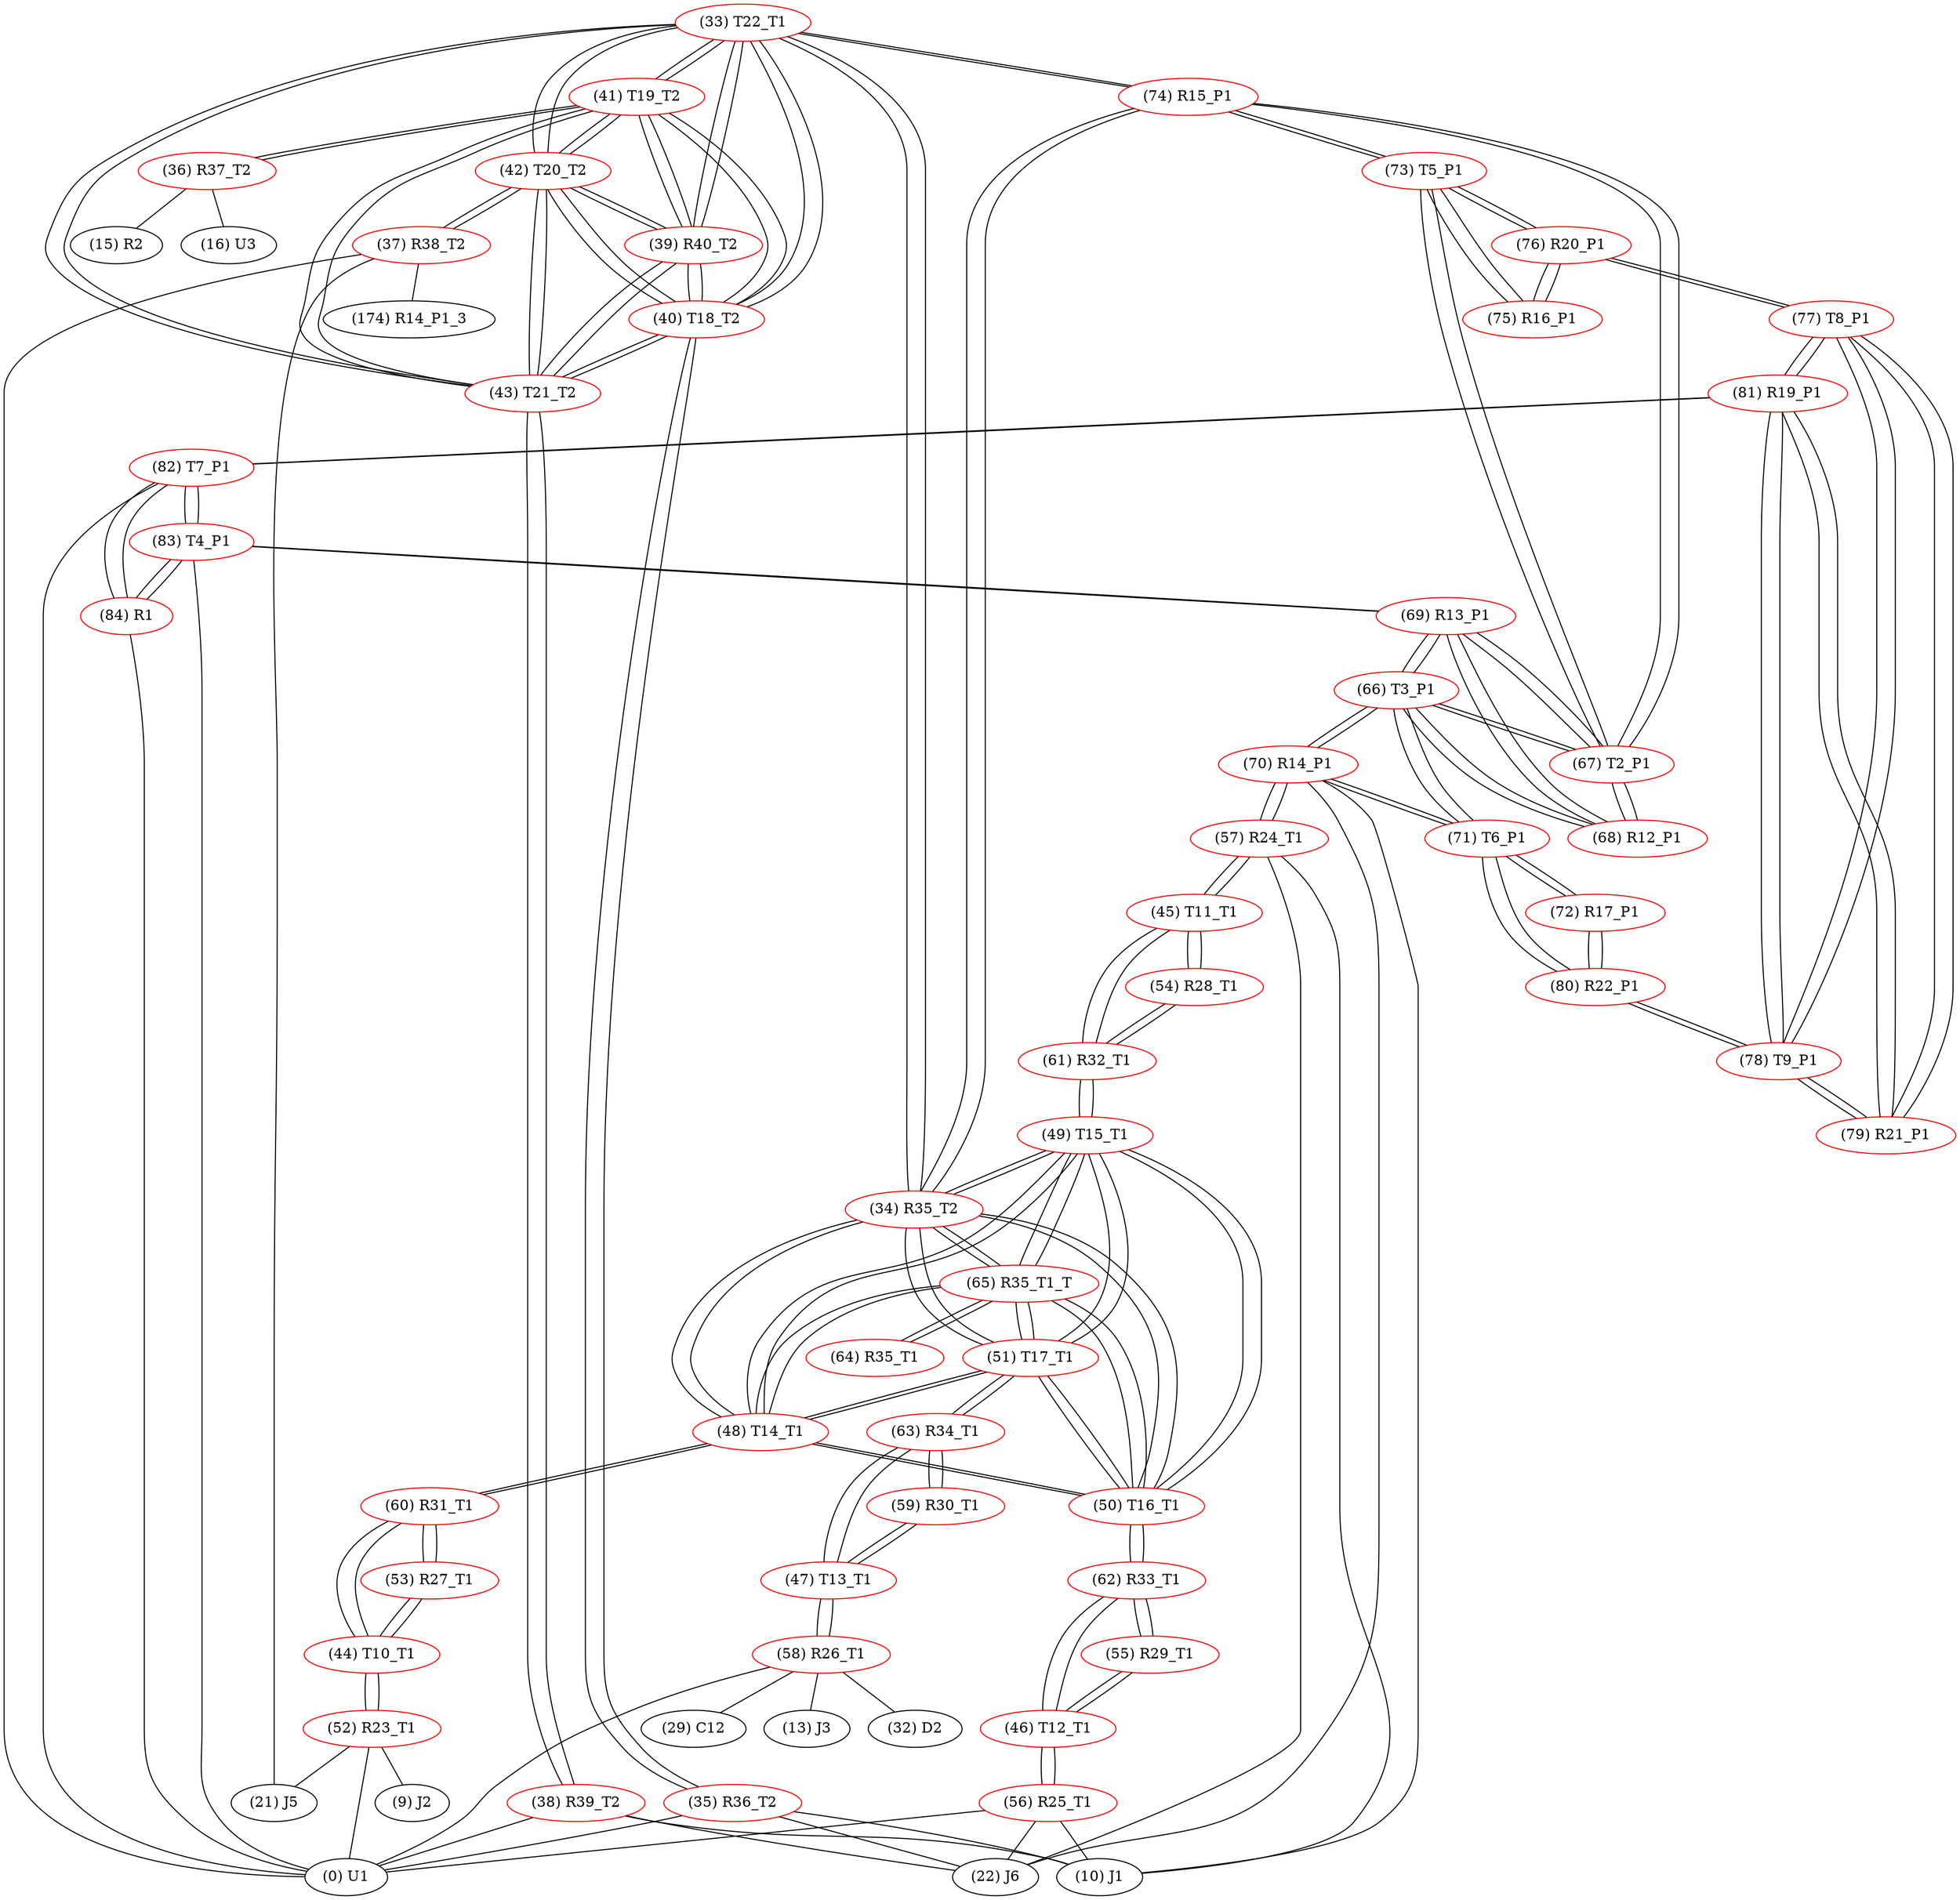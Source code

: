 graph {
	33 [label="(33) T22_T1" color=red]
	41 [label="(41) T19_T2"]
	42 [label="(42) T20_T2"]
	43 [label="(43) T21_T2"]
	40 [label="(40) T18_T2"]
	39 [label="(39) R40_T2"]
	74 [label="(74) R15_P1"]
	34 [label="(34) R35_T2"]
	34 [label="(34) R35_T2" color=red]
	49 [label="(49) T15_T1"]
	50 [label="(50) T16_T1"]
	48 [label="(48) T14_T1"]
	51 [label="(51) T17_T1"]
	65 [label="(65) R35_T1_T"]
	74 [label="(74) R15_P1"]
	33 [label="(33) T22_T1"]
	35 [label="(35) R36_T2" color=red]
	22 [label="(22) J6"]
	0 [label="(0) U1"]
	10 [label="(10) J1"]
	40 [label="(40) T18_T2"]
	36 [label="(36) R37_T2" color=red]
	15 [label="(15) R2"]
	16 [label="(16) U3"]
	41 [label="(41) T19_T2"]
	37 [label="(37) R38_T2" color=red]
	174 [label="(174) R14_P1_3"]
	21 [label="(21) J5"]
	0 [label="(0) U1"]
	42 [label="(42) T20_T2"]
	38 [label="(38) R39_T2" color=red]
	22 [label="(22) J6"]
	10 [label="(10) J1"]
	0 [label="(0) U1"]
	43 [label="(43) T21_T2"]
	39 [label="(39) R40_T2" color=red]
	41 [label="(41) T19_T2"]
	42 [label="(42) T20_T2"]
	43 [label="(43) T21_T2"]
	33 [label="(33) T22_T1"]
	40 [label="(40) T18_T2"]
	40 [label="(40) T18_T2" color=red]
	41 [label="(41) T19_T2"]
	42 [label="(42) T20_T2"]
	43 [label="(43) T21_T2"]
	33 [label="(33) T22_T1"]
	39 [label="(39) R40_T2"]
	35 [label="(35) R36_T2"]
	41 [label="(41) T19_T2" color=red]
	42 [label="(42) T20_T2"]
	43 [label="(43) T21_T2"]
	33 [label="(33) T22_T1"]
	40 [label="(40) T18_T2"]
	39 [label="(39) R40_T2"]
	36 [label="(36) R37_T2"]
	42 [label="(42) T20_T2" color=red]
	41 [label="(41) T19_T2"]
	43 [label="(43) T21_T2"]
	33 [label="(33) T22_T1"]
	40 [label="(40) T18_T2"]
	39 [label="(39) R40_T2"]
	37 [label="(37) R38_T2"]
	43 [label="(43) T21_T2" color=red]
	41 [label="(41) T19_T2"]
	42 [label="(42) T20_T2"]
	33 [label="(33) T22_T1"]
	40 [label="(40) T18_T2"]
	39 [label="(39) R40_T2"]
	38 [label="(38) R39_T2"]
	44 [label="(44) T10_T1" color=red]
	52 [label="(52) R23_T1"]
	53 [label="(53) R27_T1"]
	60 [label="(60) R31_T1"]
	45 [label="(45) T11_T1" color=red]
	57 [label="(57) R24_T1"]
	61 [label="(61) R32_T1"]
	54 [label="(54) R28_T1"]
	46 [label="(46) T12_T1" color=red]
	62 [label="(62) R33_T1"]
	55 [label="(55) R29_T1"]
	56 [label="(56) R25_T1"]
	47 [label="(47) T13_T1" color=red]
	59 [label="(59) R30_T1"]
	63 [label="(63) R34_T1"]
	58 [label="(58) R26_T1"]
	48 [label="(48) T14_T1" color=red]
	49 [label="(49) T15_T1"]
	50 [label="(50) T16_T1"]
	51 [label="(51) T17_T1"]
	34 [label="(34) R35_T2"]
	65 [label="(65) R35_T1_T"]
	60 [label="(60) R31_T1"]
	49 [label="(49) T15_T1" color=red]
	50 [label="(50) T16_T1"]
	48 [label="(48) T14_T1"]
	51 [label="(51) T17_T1"]
	34 [label="(34) R35_T2"]
	65 [label="(65) R35_T1_T"]
	61 [label="(61) R32_T1"]
	50 [label="(50) T16_T1" color=red]
	49 [label="(49) T15_T1"]
	48 [label="(48) T14_T1"]
	51 [label="(51) T17_T1"]
	34 [label="(34) R35_T2"]
	65 [label="(65) R35_T1_T"]
	62 [label="(62) R33_T1"]
	51 [label="(51) T17_T1" color=red]
	49 [label="(49) T15_T1"]
	50 [label="(50) T16_T1"]
	48 [label="(48) T14_T1"]
	34 [label="(34) R35_T2"]
	65 [label="(65) R35_T1_T"]
	63 [label="(63) R34_T1"]
	52 [label="(52) R23_T1" color=red]
	21 [label="(21) J5"]
	0 [label="(0) U1"]
	9 [label="(9) J2"]
	44 [label="(44) T10_T1"]
	53 [label="(53) R27_T1" color=red]
	44 [label="(44) T10_T1"]
	60 [label="(60) R31_T1"]
	54 [label="(54) R28_T1" color=red]
	61 [label="(61) R32_T1"]
	45 [label="(45) T11_T1"]
	55 [label="(55) R29_T1" color=red]
	62 [label="(62) R33_T1"]
	46 [label="(46) T12_T1"]
	56 [label="(56) R25_T1" color=red]
	22 [label="(22) J6"]
	0 [label="(0) U1"]
	10 [label="(10) J1"]
	46 [label="(46) T12_T1"]
	57 [label="(57) R24_T1" color=red]
	70 [label="(70) R14_P1"]
	22 [label="(22) J6"]
	10 [label="(10) J1"]
	45 [label="(45) T11_T1"]
	58 [label="(58) R26_T1" color=red]
	0 [label="(0) U1"]
	13 [label="(13) J3"]
	32 [label="(32) D2"]
	29 [label="(29) C12"]
	47 [label="(47) T13_T1"]
	59 [label="(59) R30_T1" color=red]
	63 [label="(63) R34_T1"]
	47 [label="(47) T13_T1"]
	60 [label="(60) R31_T1" color=red]
	53 [label="(53) R27_T1"]
	44 [label="(44) T10_T1"]
	48 [label="(48) T14_T1"]
	61 [label="(61) R32_T1" color=red]
	49 [label="(49) T15_T1"]
	45 [label="(45) T11_T1"]
	54 [label="(54) R28_T1"]
	62 [label="(62) R33_T1" color=red]
	50 [label="(50) T16_T1"]
	46 [label="(46) T12_T1"]
	55 [label="(55) R29_T1"]
	63 [label="(63) R34_T1" color=red]
	51 [label="(51) T17_T1"]
	59 [label="(59) R30_T1"]
	47 [label="(47) T13_T1"]
	64 [label="(64) R35_T1" color=red]
	65 [label="(65) R35_T1_T"]
	65 [label="(65) R35_T1_T" color=red]
	49 [label="(49) T15_T1"]
	50 [label="(50) T16_T1"]
	48 [label="(48) T14_T1"]
	51 [label="(51) T17_T1"]
	34 [label="(34) R35_T2"]
	64 [label="(64) R35_T1"]
	66 [label="(66) T3_P1" color=red]
	70 [label="(70) R14_P1"]
	71 [label="(71) T6_P1"]
	69 [label="(69) R13_P1"]
	68 [label="(68) R12_P1"]
	67 [label="(67) T2_P1"]
	67 [label="(67) T2_P1" color=red]
	69 [label="(69) R13_P1"]
	66 [label="(66) T3_P1"]
	68 [label="(68) R12_P1"]
	73 [label="(73) T5_P1"]
	74 [label="(74) R15_P1"]
	68 [label="(68) R12_P1" color=red]
	69 [label="(69) R13_P1"]
	66 [label="(66) T3_P1"]
	67 [label="(67) T2_P1"]
	69 [label="(69) R13_P1" color=red]
	83 [label="(83) T4_P1"]
	66 [label="(66) T3_P1"]
	68 [label="(68) R12_P1"]
	67 [label="(67) T2_P1"]
	70 [label="(70) R14_P1" color=red]
	22 [label="(22) J6"]
	10 [label="(10) J1"]
	57 [label="(57) R24_T1"]
	66 [label="(66) T3_P1"]
	71 [label="(71) T6_P1"]
	71 [label="(71) T6_P1" color=red]
	70 [label="(70) R14_P1"]
	66 [label="(66) T3_P1"]
	80 [label="(80) R22_P1"]
	72 [label="(72) R17_P1"]
	72 [label="(72) R17_P1" color=red]
	80 [label="(80) R22_P1"]
	71 [label="(71) T6_P1"]
	73 [label="(73) T5_P1" color=red]
	67 [label="(67) T2_P1"]
	74 [label="(74) R15_P1"]
	75 [label="(75) R16_P1"]
	76 [label="(76) R20_P1"]
	74 [label="(74) R15_P1" color=red]
	33 [label="(33) T22_T1"]
	34 [label="(34) R35_T2"]
	67 [label="(67) T2_P1"]
	73 [label="(73) T5_P1"]
	75 [label="(75) R16_P1" color=red]
	73 [label="(73) T5_P1"]
	76 [label="(76) R20_P1"]
	76 [label="(76) R20_P1" color=red]
	77 [label="(77) T8_P1"]
	75 [label="(75) R16_P1"]
	73 [label="(73) T5_P1"]
	77 [label="(77) T8_P1" color=red]
	78 [label="(78) T9_P1"]
	79 [label="(79) R21_P1"]
	81 [label="(81) R19_P1"]
	76 [label="(76) R20_P1"]
	78 [label="(78) T9_P1" color=red]
	80 [label="(80) R22_P1"]
	79 [label="(79) R21_P1"]
	77 [label="(77) T8_P1"]
	81 [label="(81) R19_P1"]
	79 [label="(79) R21_P1" color=red]
	78 [label="(78) T9_P1"]
	77 [label="(77) T8_P1"]
	81 [label="(81) R19_P1"]
	80 [label="(80) R22_P1" color=red]
	78 [label="(78) T9_P1"]
	71 [label="(71) T6_P1"]
	72 [label="(72) R17_P1"]
	81 [label="(81) R19_P1" color=red]
	78 [label="(78) T9_P1"]
	79 [label="(79) R21_P1"]
	77 [label="(77) T8_P1"]
	82 [label="(82) T7_P1"]
	82 [label="(82) T7_P1" color=red]
	84 [label="(84) R1"]
	83 [label="(83) T4_P1"]
	0 [label="(0) U1"]
	81 [label="(81) R19_P1"]
	83 [label="(83) T4_P1" color=red]
	69 [label="(69) R13_P1"]
	84 [label="(84) R1"]
	82 [label="(82) T7_P1"]
	0 [label="(0) U1"]
	84 [label="(84) R1" color=red]
	83 [label="(83) T4_P1"]
	82 [label="(82) T7_P1"]
	0 [label="(0) U1"]
	33 -- 41
	33 -- 42
	33 -- 43
	33 -- 40
	33 -- 39
	33 -- 74
	33 -- 34
	34 -- 49
	34 -- 50
	34 -- 48
	34 -- 51
	34 -- 65
	34 -- 74
	34 -- 33
	35 -- 22
	35 -- 0
	35 -- 10
	35 -- 40
	36 -- 15
	36 -- 16
	36 -- 41
	37 -- 174
	37 -- 21
	37 -- 0
	37 -- 42
	38 -- 22
	38 -- 10
	38 -- 0
	38 -- 43
	39 -- 41
	39 -- 42
	39 -- 43
	39 -- 33
	39 -- 40
	40 -- 41
	40 -- 42
	40 -- 43
	40 -- 33
	40 -- 39
	40 -- 35
	41 -- 42
	41 -- 43
	41 -- 33
	41 -- 40
	41 -- 39
	41 -- 36
	42 -- 41
	42 -- 43
	42 -- 33
	42 -- 40
	42 -- 39
	42 -- 37
	43 -- 41
	43 -- 42
	43 -- 33
	43 -- 40
	43 -- 39
	43 -- 38
	44 -- 52
	44 -- 53
	44 -- 60
	45 -- 57
	45 -- 61
	45 -- 54
	46 -- 62
	46 -- 55
	46 -- 56
	47 -- 59
	47 -- 63
	47 -- 58
	48 -- 49
	48 -- 50
	48 -- 51
	48 -- 34
	48 -- 65
	48 -- 60
	49 -- 50
	49 -- 48
	49 -- 51
	49 -- 34
	49 -- 65
	49 -- 61
	50 -- 49
	50 -- 48
	50 -- 51
	50 -- 34
	50 -- 65
	50 -- 62
	51 -- 49
	51 -- 50
	51 -- 48
	51 -- 34
	51 -- 65
	51 -- 63
	52 -- 21
	52 -- 0
	52 -- 9
	52 -- 44
	53 -- 44
	53 -- 60
	54 -- 61
	54 -- 45
	55 -- 62
	55 -- 46
	56 -- 22
	56 -- 0
	56 -- 10
	56 -- 46
	57 -- 70
	57 -- 22
	57 -- 10
	57 -- 45
	58 -- 0
	58 -- 13
	58 -- 32
	58 -- 29
	58 -- 47
	59 -- 63
	59 -- 47
	60 -- 53
	60 -- 44
	60 -- 48
	61 -- 49
	61 -- 45
	61 -- 54
	62 -- 50
	62 -- 46
	62 -- 55
	63 -- 51
	63 -- 59
	63 -- 47
	64 -- 65
	65 -- 49
	65 -- 50
	65 -- 48
	65 -- 51
	65 -- 34
	65 -- 64
	66 -- 70
	66 -- 71
	66 -- 69
	66 -- 68
	66 -- 67
	67 -- 69
	67 -- 66
	67 -- 68
	67 -- 73
	67 -- 74
	68 -- 69
	68 -- 66
	68 -- 67
	69 -- 83
	69 -- 66
	69 -- 68
	69 -- 67
	70 -- 22
	70 -- 10
	70 -- 57
	70 -- 66
	70 -- 71
	71 -- 70
	71 -- 66
	71 -- 80
	71 -- 72
	72 -- 80
	72 -- 71
	73 -- 67
	73 -- 74
	73 -- 75
	73 -- 76
	74 -- 33
	74 -- 34
	74 -- 67
	74 -- 73
	75 -- 73
	75 -- 76
	76 -- 77
	76 -- 75
	76 -- 73
	77 -- 78
	77 -- 79
	77 -- 81
	77 -- 76
	78 -- 80
	78 -- 79
	78 -- 77
	78 -- 81
	79 -- 78
	79 -- 77
	79 -- 81
	80 -- 78
	80 -- 71
	80 -- 72
	81 -- 78
	81 -- 79
	81 -- 77
	81 -- 82
	82 -- 84
	82 -- 83
	82 -- 0
	82 -- 81
	83 -- 69
	83 -- 84
	83 -- 82
	83 -- 0
	84 -- 83
	84 -- 82
	84 -- 0
}